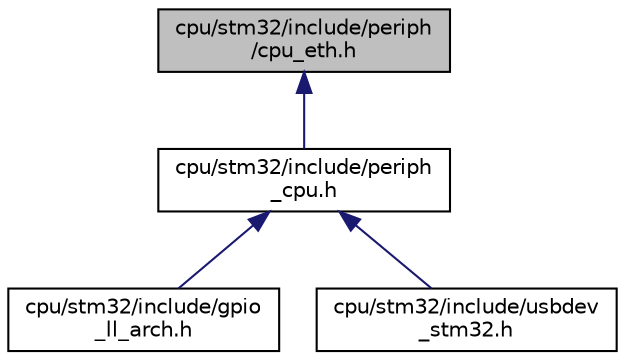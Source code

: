 digraph "cpu/stm32/include/periph/cpu_eth.h"
{
 // LATEX_PDF_SIZE
  edge [fontname="Helvetica",fontsize="10",labelfontname="Helvetica",labelfontsize="10"];
  node [fontname="Helvetica",fontsize="10",shape=record];
  Node1 [label="cpu/stm32/include/periph\l/cpu_eth.h",height=0.2,width=0.4,color="black", fillcolor="grey75", style="filled", fontcolor="black",tooltip="Ethernet CPU specific definitions for the STM32 family."];
  Node1 -> Node2 [dir="back",color="midnightblue",fontsize="10",style="solid",fontname="Helvetica"];
  Node2 [label="cpu/stm32/include/periph\l_cpu.h",height=0.2,width=0.4,color="black", fillcolor="white", style="filled",URL="$stm32_2include_2periph__cpu_8h.html",tooltip="Shared CPU specific definitions for the STM32 family."];
  Node2 -> Node3 [dir="back",color="midnightblue",fontsize="10",style="solid",fontname="Helvetica"];
  Node3 [label="cpu/stm32/include/gpio\l_ll_arch.h",height=0.2,width=0.4,color="black", fillcolor="white", style="filled",URL="$stm32_2include_2gpio__ll__arch_8h.html",tooltip="CPU specific part of the Peripheral GPIO Low-Level API."];
  Node2 -> Node4 [dir="back",color="midnightblue",fontsize="10",style="solid",fontname="Helvetica"];
  Node4 [label="cpu/stm32/include/usbdev\l_stm32.h",height=0.2,width=0.4,color="black", fillcolor="white", style="filled",URL="$usbdev__stm32_8h.html",tooltip="USB interface functions for the stm32 OTG FS/HS class devices."];
}
